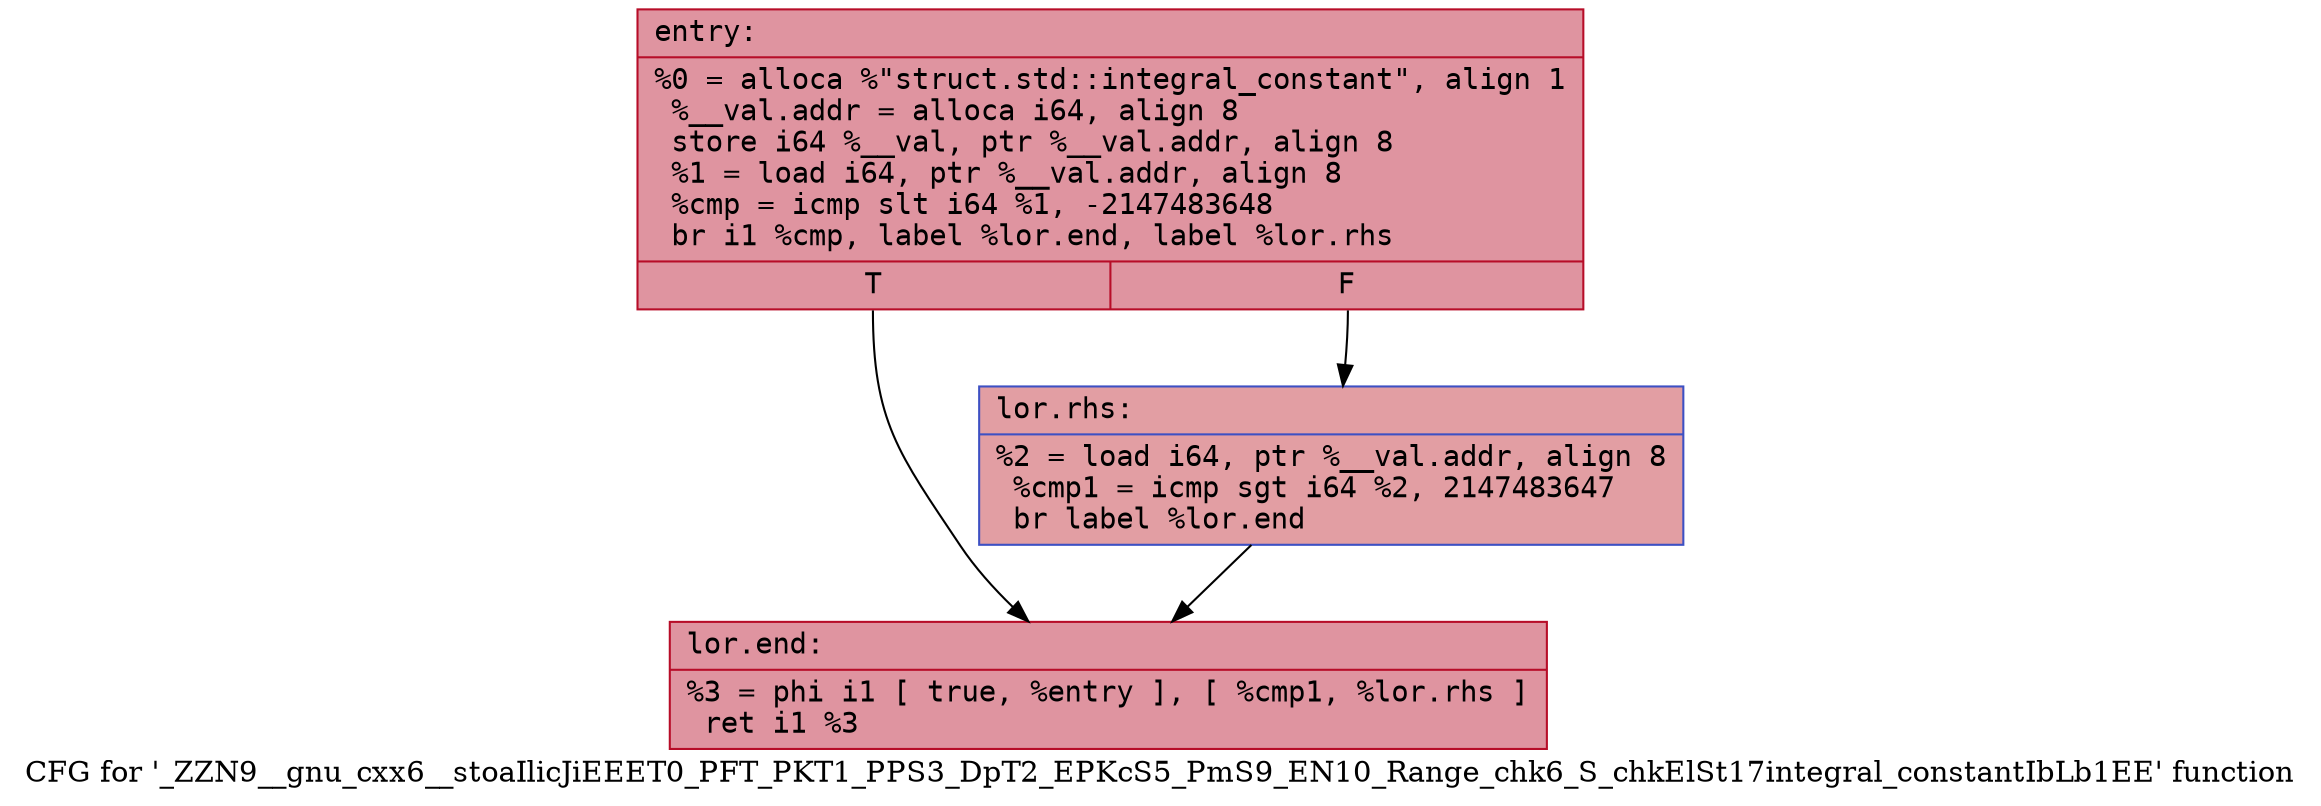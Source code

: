 digraph "CFG for '_ZZN9__gnu_cxx6__stoaIlicJiEEET0_PFT_PKT1_PPS3_DpT2_EPKcS5_PmS9_EN10_Range_chk6_S_chkElSt17integral_constantIbLb1EE' function" {
	label="CFG for '_ZZN9__gnu_cxx6__stoaIlicJiEEET0_PFT_PKT1_PPS3_DpT2_EPKcS5_PmS9_EN10_Range_chk6_S_chkElSt17integral_constantIbLb1EE' function";

	Node0x5558b8000520 [shape=record,color="#b70d28ff", style=filled, fillcolor="#b70d2870" fontname="Courier",label="{entry:\l|  %0 = alloca %\"struct.std::integral_constant\", align 1\l  %__val.addr = alloca i64, align 8\l  store i64 %__val, ptr %__val.addr, align 8\l  %1 = load i64, ptr %__val.addr, align 8\l  %cmp = icmp slt i64 %1, -2147483648\l  br i1 %cmp, label %lor.end, label %lor.rhs\l|{<s0>T|<s1>F}}"];
	Node0x5558b8000520:s0 -> Node0x5558b8000700[tooltip="entry -> lor.end\nProbability 50.00%" ];
	Node0x5558b8000520:s1 -> Node0x5558b8000770[tooltip="entry -> lor.rhs\nProbability 50.00%" ];
	Node0x5558b8000770 [shape=record,color="#3d50c3ff", style=filled, fillcolor="#be242e70" fontname="Courier",label="{lor.rhs:\l|  %2 = load i64, ptr %__val.addr, align 8\l  %cmp1 = icmp sgt i64 %2, 2147483647\l  br label %lor.end\l}"];
	Node0x5558b8000770 -> Node0x5558b8000700[tooltip="lor.rhs -> lor.end\nProbability 100.00%" ];
	Node0x5558b8000700 [shape=record,color="#b70d28ff", style=filled, fillcolor="#b70d2870" fontname="Courier",label="{lor.end:\l|  %3 = phi i1 [ true, %entry ], [ %cmp1, %lor.rhs ]\l  ret i1 %3\l}"];
}
